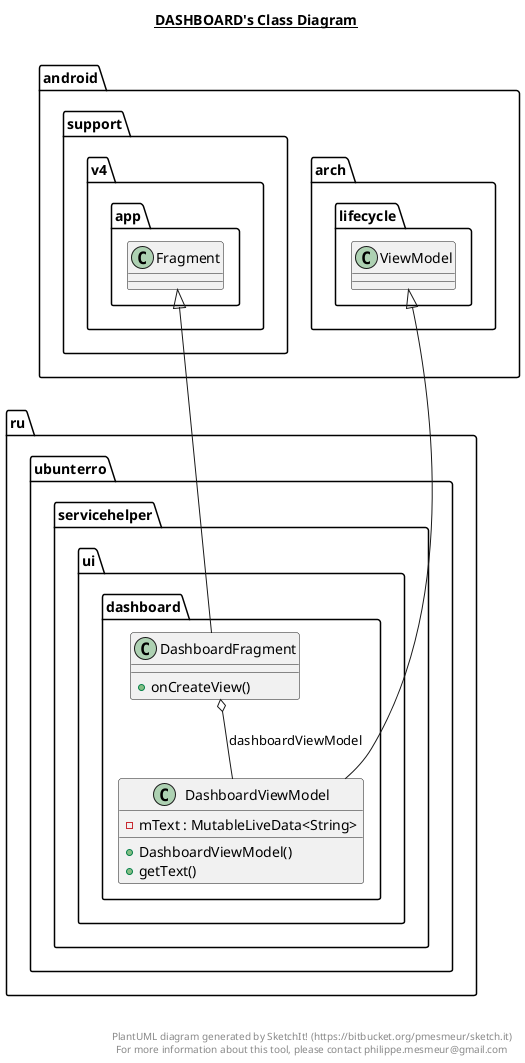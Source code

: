 @startuml

title __DASHBOARD's Class Diagram__\n

  namespace ru.ubunterro.servicehelper {
    namespace ui.dashboard {
      class ru.ubunterro.servicehelper.ui.dashboard.DashboardFragment {
          + onCreateView()
      }
    }
  }
  

  namespace ru.ubunterro.servicehelper {
    namespace ui.dashboard {
      class ru.ubunterro.servicehelper.ui.dashboard.DashboardViewModel {
          - mText : MutableLiveData<String>
          + DashboardViewModel()
          + getText()
      }
    }
  }
  

  ru.ubunterro.servicehelper.ui.dashboard.DashboardFragment -up-|> android.support.v4.app.Fragment
  ru.ubunterro.servicehelper.ui.dashboard.DashboardFragment o-- ru.ubunterro.servicehelper.ui.dashboard.DashboardViewModel : dashboardViewModel
  ru.ubunterro.servicehelper.ui.dashboard.DashboardViewModel -up-|> android.arch.lifecycle.ViewModel


right footer


PlantUML diagram generated by SketchIt! (https://bitbucket.org/pmesmeur/sketch.it)
For more information about this tool, please contact philippe.mesmeur@gmail.com
endfooter

@enduml
